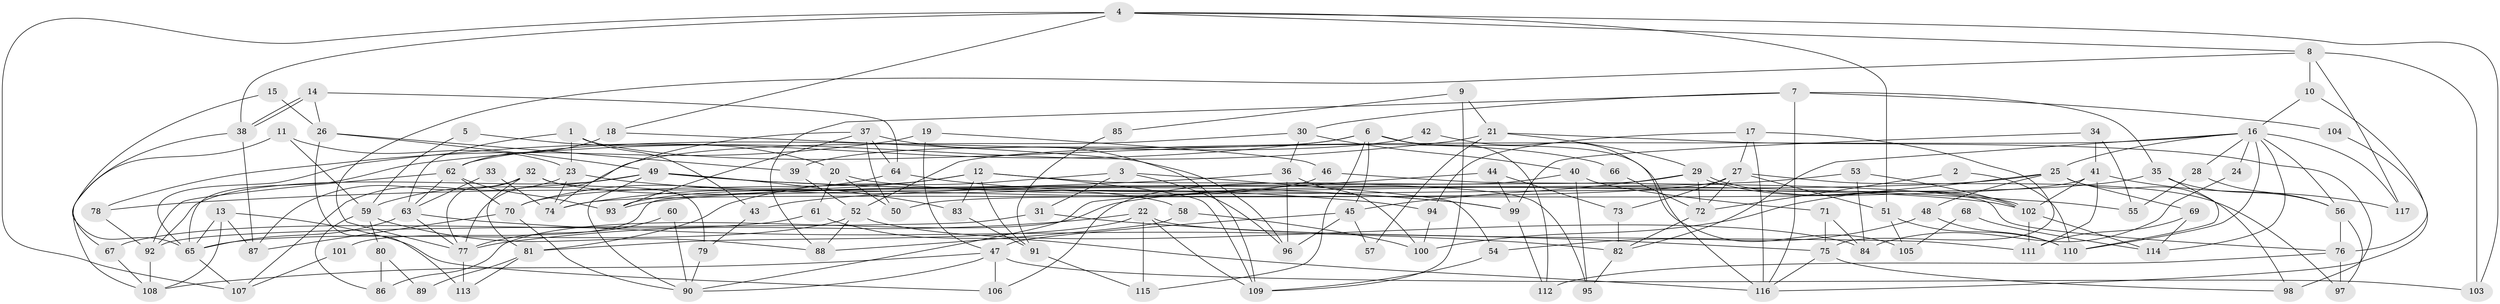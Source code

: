 // coarse degree distribution, {5: 0.2571428571428571, 2: 0.08571428571428572, 3: 0.21428571428571427, 4: 0.18571428571428572, 8: 0.014285714285714285, 9: 0.02857142857142857, 6: 0.05714285714285714, 1: 0.014285714285714285, 7: 0.11428571428571428, 10: 0.014285714285714285, 12: 0.014285714285714285}
// Generated by graph-tools (version 1.1) at 2025/55/03/04/25 21:55:11]
// undirected, 117 vertices, 234 edges
graph export_dot {
graph [start="1"]
  node [color=gray90,style=filled];
  1;
  2;
  3;
  4;
  5;
  6;
  7;
  8;
  9;
  10;
  11;
  12;
  13;
  14;
  15;
  16;
  17;
  18;
  19;
  20;
  21;
  22;
  23;
  24;
  25;
  26;
  27;
  28;
  29;
  30;
  31;
  32;
  33;
  34;
  35;
  36;
  37;
  38;
  39;
  40;
  41;
  42;
  43;
  44;
  45;
  46;
  47;
  48;
  49;
  50;
  51;
  52;
  53;
  54;
  55;
  56;
  57;
  58;
  59;
  60;
  61;
  62;
  63;
  64;
  65;
  66;
  67;
  68;
  69;
  70;
  71;
  72;
  73;
  74;
  75;
  76;
  77;
  78;
  79;
  80;
  81;
  82;
  83;
  84;
  85;
  86;
  87;
  88;
  89;
  90;
  91;
  92;
  93;
  94;
  95;
  96;
  97;
  98;
  99;
  100;
  101;
  102;
  103;
  104;
  105;
  106;
  107;
  108;
  109;
  110;
  111;
  112;
  113;
  114;
  115;
  116;
  117;
  1 -- 23;
  1 -- 63;
  1 -- 43;
  1 -- 66;
  2 -- 110;
  2 -- 72;
  3 -- 81;
  3 -- 31;
  3 -- 54;
  3 -- 96;
  4 -- 38;
  4 -- 8;
  4 -- 18;
  4 -- 51;
  4 -- 103;
  4 -- 107;
  5 -- 59;
  5 -- 20;
  6 -- 45;
  6 -- 112;
  6 -- 39;
  6 -- 65;
  6 -- 105;
  6 -- 115;
  7 -- 30;
  7 -- 88;
  7 -- 35;
  7 -- 104;
  7 -- 116;
  8 -- 77;
  8 -- 103;
  8 -- 10;
  8 -- 117;
  9 -- 21;
  9 -- 109;
  9 -- 85;
  10 -- 16;
  10 -- 76;
  11 -- 108;
  11 -- 23;
  11 -- 59;
  12 -- 91;
  12 -- 70;
  12 -- 74;
  12 -- 83;
  12 -- 95;
  12 -- 109;
  13 -- 87;
  13 -- 65;
  13 -- 106;
  13 -- 108;
  14 -- 38;
  14 -- 38;
  14 -- 64;
  14 -- 26;
  15 -- 26;
  15 -- 65;
  16 -- 25;
  16 -- 56;
  16 -- 24;
  16 -- 28;
  16 -- 52;
  16 -- 82;
  16 -- 110;
  16 -- 114;
  16 -- 117;
  17 -- 116;
  17 -- 27;
  17 -- 75;
  17 -- 94;
  18 -- 96;
  18 -- 62;
  19 -- 47;
  19 -- 46;
  19 -- 78;
  20 -- 102;
  20 -- 50;
  20 -- 61;
  21 -- 65;
  21 -- 29;
  21 -- 57;
  21 -- 98;
  22 -- 111;
  22 -- 77;
  22 -- 81;
  22 -- 109;
  22 -- 115;
  23 -- 94;
  23 -- 107;
  23 -- 74;
  24 -- 84;
  25 -- 98;
  25 -- 48;
  25 -- 43;
  25 -- 69;
  25 -- 100;
  26 -- 49;
  26 -- 39;
  26 -- 113;
  27 -- 74;
  27 -- 72;
  27 -- 51;
  27 -- 73;
  27 -- 97;
  28 -- 56;
  28 -- 55;
  29 -- 45;
  29 -- 102;
  29 -- 102;
  29 -- 72;
  29 -- 101;
  30 -- 77;
  30 -- 36;
  30 -- 40;
  31 -- 92;
  31 -- 75;
  32 -- 77;
  32 -- 79;
  32 -- 58;
  32 -- 81;
  32 -- 87;
  33 -- 74;
  33 -- 63;
  34 -- 41;
  34 -- 99;
  34 -- 55;
  35 -- 110;
  35 -- 56;
  35 -- 86;
  36 -- 78;
  36 -- 100;
  36 -- 96;
  37 -- 74;
  37 -- 109;
  37 -- 50;
  37 -- 64;
  37 -- 93;
  38 -- 67;
  38 -- 87;
  39 -- 52;
  40 -- 95;
  40 -- 71;
  40 -- 106;
  41 -- 117;
  41 -- 111;
  41 -- 50;
  41 -- 102;
  42 -- 62;
  42 -- 116;
  43 -- 79;
  44 -- 99;
  44 -- 73;
  44 -- 90;
  45 -- 96;
  45 -- 47;
  45 -- 57;
  46 -- 76;
  46 -- 93;
  47 -- 90;
  47 -- 106;
  47 -- 103;
  47 -- 108;
  48 -- 110;
  48 -- 54;
  49 -- 55;
  49 -- 92;
  49 -- 59;
  49 -- 83;
  49 -- 90;
  49 -- 99;
  51 -- 105;
  51 -- 110;
  52 -- 65;
  52 -- 84;
  52 -- 88;
  53 -- 102;
  53 -- 93;
  53 -- 84;
  54 -- 109;
  56 -- 76;
  56 -- 97;
  58 -- 88;
  58 -- 100;
  59 -- 80;
  59 -- 86;
  59 -- 88;
  60 -- 77;
  60 -- 90;
  61 -- 116;
  61 -- 67;
  62 -- 70;
  62 -- 63;
  62 -- 92;
  62 -- 93;
  63 -- 65;
  63 -- 77;
  63 -- 82;
  64 -- 70;
  64 -- 99;
  65 -- 107;
  66 -- 72;
  67 -- 108;
  68 -- 105;
  68 -- 114;
  69 -- 114;
  69 -- 111;
  70 -- 87;
  70 -- 90;
  71 -- 84;
  71 -- 75;
  72 -- 82;
  73 -- 82;
  75 -- 98;
  75 -- 116;
  76 -- 97;
  76 -- 112;
  77 -- 113;
  78 -- 92;
  79 -- 90;
  80 -- 86;
  80 -- 89;
  81 -- 89;
  81 -- 113;
  82 -- 95;
  83 -- 91;
  85 -- 91;
  91 -- 115;
  92 -- 108;
  94 -- 100;
  99 -- 112;
  101 -- 107;
  102 -- 111;
  102 -- 114;
  104 -- 116;
}

